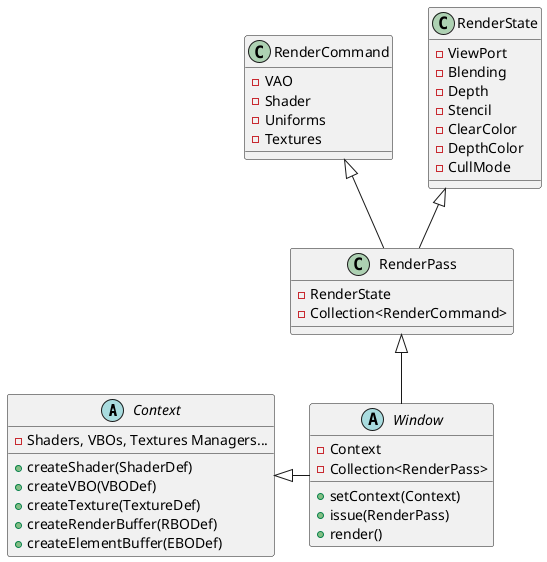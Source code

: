 @startuml

abstract class Context {
    - Shaders, VBOs, Textures Managers...
    +createShader(ShaderDef)
    +createVBO(VBODef)
    +createTexture(TextureDef)
    +createRenderBuffer(RBODef)
    +createElementBuffer(EBODef)
}

abstract class Window {
    - Context
    - Collection<RenderPass>
    +setContext(Context)
    +issue(RenderPass)
    +render()
}

class RenderCommand {
    - VAO
    - Shader
    - Uniforms
    - Textures
}

class RenderState {
    - ViewPort
    - Blending
    - Depth
    - Stencil
    - ClearColor
    - DepthColor
    - CullMode
}

class RenderPass {
    - RenderState
    - Collection<RenderCommand>
}

RenderPass <|-- Window
Context     <|- Window
RenderState <|--  RenderPass
RenderCommand <|--  RenderPass

@enduml